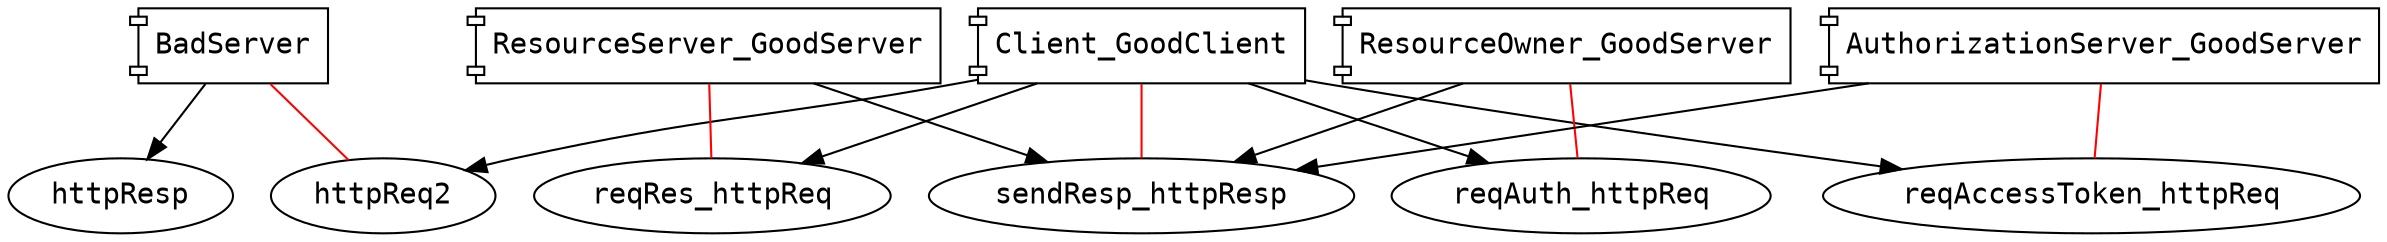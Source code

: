 digraph g {
graph[fontname="courier"]
node[fontname="courier"]
edge[fontname="courier"]
BadServer [shape=component];
httpReq2 [shape=ellipse];
BadServer -> httpReq2 [dir=none,color=red];
httpResp [shape=ellipse];
BadServer -> httpResp;
Client_GoodClient [shape=component];
sendResp_httpResp [shape=ellipse];
Client_GoodClient -> sendResp_httpResp [dir=none,color=red];
reqAuth_httpReq [shape=ellipse];
Client_GoodClient -> reqAuth_httpReq;
reqRes_httpReq [shape=ellipse];
Client_GoodClient -> reqRes_httpReq;
reqAccessToken_httpReq [shape=ellipse];
Client_GoodClient -> reqAccessToken_httpReq;
httpReq2 [shape=ellipse];
Client_GoodClient -> httpReq2;
ResourceServer_GoodServer [shape=component];
reqRes_httpReq [shape=ellipse];
ResourceServer_GoodServer -> reqRes_httpReq [dir=none,color=red];
sendResp_httpResp [shape=ellipse];
ResourceServer_GoodServer -> sendResp_httpResp;
ResourceOwner_GoodServer [shape=component];
reqAuth_httpReq [shape=ellipse];
ResourceOwner_GoodServer -> reqAuth_httpReq [dir=none,color=red];
sendResp_httpResp [shape=ellipse];
ResourceOwner_GoodServer -> sendResp_httpResp;
AuthorizationServer_GoodServer [shape=component];
reqAccessToken_httpReq [shape=ellipse];
AuthorizationServer_GoodServer -> reqAccessToken_httpReq [dir=none,color=red];
sendResp_httpResp [shape=ellipse];
AuthorizationServer_GoodServer -> sendResp_httpResp;
}
